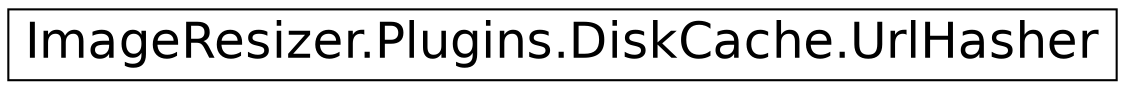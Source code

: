 digraph G
{
  edge [fontname="Helvetica",fontsize="24",labelfontname="Helvetica",labelfontsize="24"];
  node [fontname="Helvetica",fontsize="24",shape=record];
  rankdir="LR";
  Node1 [label="ImageResizer.Plugins.DiskCache.UrlHasher",height=0.2,width=0.4,color="black", fillcolor="white", style="filled",URL="$class_image_resizer_1_1_plugins_1_1_disk_cache_1_1_url_hasher.html"];
}

